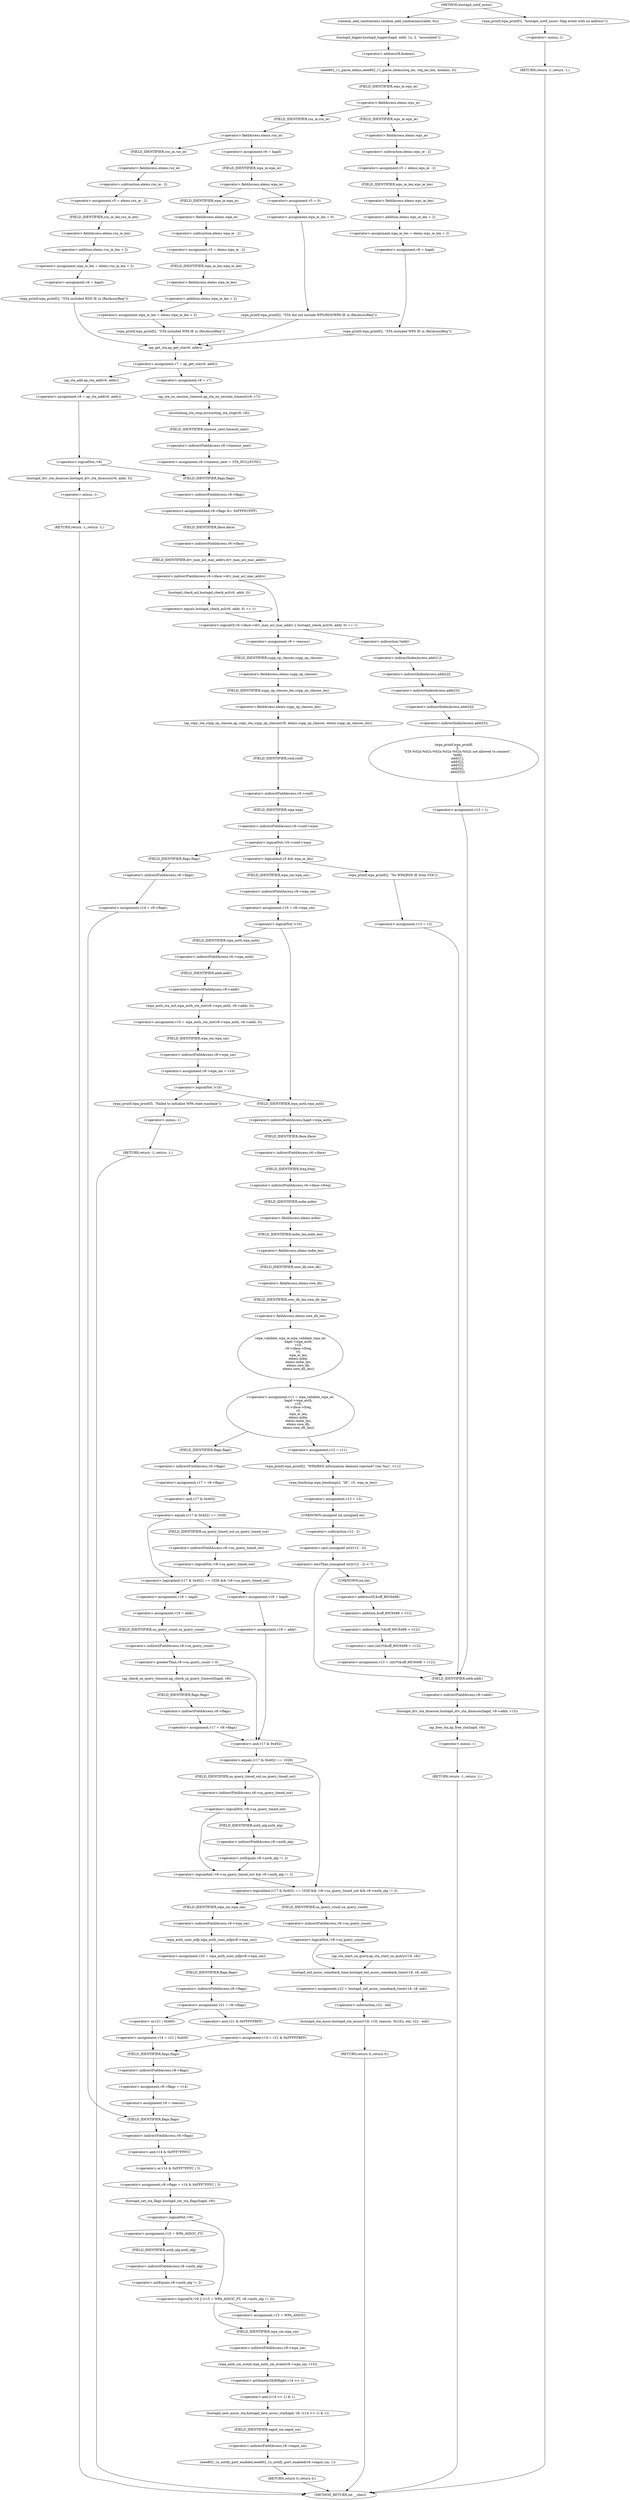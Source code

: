 digraph hostapd_notif_assoc {  
"1000151" [label = "(random_add_randomness,random_add_randomness(addr, 6u))" ]
"1000154" [label = "(hostapd_logger,hostapd_logger(hapd, addr, 1u, 2, \"associated\"))" ]
"1000160" [label = "(ieee802_11_parse_elems,ieee802_11_parse_elems(req_ies, req_ies_len, &elems, 0))" ]
"1000163" [label = "(<operator>.addressOf,&elems)" ]
"1000167" [label = "(<operator>.fieldAccess,elems.wps_ie)" ]
"1000169" [label = "(FIELD_IDENTIFIER,wps_ie,wps_ie)" ]
"1000171" [label = "(<operator>.assignment,v5 = elems.wps_ie - 2)" ]
"1000173" [label = "(<operator>.subtraction,elems.wps_ie - 2)" ]
"1000174" [label = "(<operator>.fieldAccess,elems.wps_ie)" ]
"1000176" [label = "(FIELD_IDENTIFIER,wps_ie,wps_ie)" ]
"1000178" [label = "(<operator>.assignment,wpa_ie_len = elems.wps_ie_len + 2)" ]
"1000180" [label = "(<operator>.addition,elems.wps_ie_len + 2)" ]
"1000181" [label = "(<operator>.fieldAccess,elems.wps_ie_len)" ]
"1000183" [label = "(FIELD_IDENTIFIER,wps_ie_len,wps_ie_len)" ]
"1000185" [label = "(<operator>.assignment,v6 = hapd)" ]
"1000188" [label = "(wpa_printf,wpa_printf(2, \"STA included WPS IE in (Re)AssocReq\"))" ]
"1000193" [label = "(<operator>.fieldAccess,elems.rsn_ie)" ]
"1000195" [label = "(FIELD_IDENTIFIER,rsn_ie,rsn_ie)" ]
"1000197" [label = "(<operator>.assignment,v5 = elems.rsn_ie - 2)" ]
"1000199" [label = "(<operator>.subtraction,elems.rsn_ie - 2)" ]
"1000200" [label = "(<operator>.fieldAccess,elems.rsn_ie)" ]
"1000202" [label = "(FIELD_IDENTIFIER,rsn_ie,rsn_ie)" ]
"1000204" [label = "(<operator>.assignment,wpa_ie_len = elems.rsn_ie_len + 2)" ]
"1000206" [label = "(<operator>.addition,elems.rsn_ie_len + 2)" ]
"1000207" [label = "(<operator>.fieldAccess,elems.rsn_ie_len)" ]
"1000209" [label = "(FIELD_IDENTIFIER,rsn_ie_len,rsn_ie_len)" ]
"1000211" [label = "(<operator>.assignment,v6 = hapd)" ]
"1000214" [label = "(wpa_printf,wpa_printf(2, \"STA included RSN IE in (Re)AssocReq\"))" ]
"1000219" [label = "(<operator>.assignment,v6 = hapd)" ]
"1000223" [label = "(<operator>.fieldAccess,elems.wpa_ie)" ]
"1000225" [label = "(FIELD_IDENTIFIER,wpa_ie,wpa_ie)" ]
"1000227" [label = "(<operator>.assignment,v5 = elems.wpa_ie - 2)" ]
"1000229" [label = "(<operator>.subtraction,elems.wpa_ie - 2)" ]
"1000230" [label = "(<operator>.fieldAccess,elems.wpa_ie)" ]
"1000232" [label = "(FIELD_IDENTIFIER,wpa_ie,wpa_ie)" ]
"1000234" [label = "(<operator>.assignment,wpa_ie_len = elems.wpa_ie_len + 2)" ]
"1000236" [label = "(<operator>.addition,elems.wpa_ie_len + 2)" ]
"1000237" [label = "(<operator>.fieldAccess,elems.wpa_ie_len)" ]
"1000239" [label = "(FIELD_IDENTIFIER,wpa_ie_len,wpa_ie_len)" ]
"1000241" [label = "(wpa_printf,wpa_printf(2, \"STA included WPA IE in (Re)AssocReq\"))" ]
"1000246" [label = "(<operator>.assignment,v5 = 0)" ]
"1000249" [label = "(<operator>.assignment,wpa_ie_len = 0)" ]
"1000252" [label = "(wpa_printf,wpa_printf(2, \"STA did not include WPS/RSN/WPA IE in (Re)AssocReq\"))" ]
"1000255" [label = "(<operator>.assignment,v7 = ap_get_sta(v6, addr))" ]
"1000257" [label = "(ap_get_sta,ap_get_sta(v6, addr))" ]
"1000263" [label = "(<operator>.assignment,v8 = v7)" ]
"1000266" [label = "(ap_sta_no_session_timeout,ap_sta_no_session_timeout(v6, v7))" ]
"1000269" [label = "(accounting_sta_stop,accounting_sta_stop(v6, v8))" ]
"1000272" [label = "(<operator>.assignment,v8->timeout_next = STA_NULLFUNC)" ]
"1000273" [label = "(<operator>.indirectFieldAccess,v8->timeout_next)" ]
"1000275" [label = "(FIELD_IDENTIFIER,timeout_next,timeout_next)" ]
"1000279" [label = "(<operator>.assignment,v8 = ap_sta_add(v6, addr))" ]
"1000281" [label = "(ap_sta_add,ap_sta_add(v6, addr))" ]
"1000285" [label = "(<operator>.logicalNot,!v8)" ]
"1000288" [label = "(hostapd_drv_sta_disassoc,hostapd_drv_sta_disassoc(v6, addr, 5))" ]
"1000292" [label = "(RETURN,return -1;,return -1;)" ]
"1000293" [label = "(<operator>.minus,-1)" ]
"1000295" [label = "(<operators>.assignmentAnd,v8->flags &= 0xFFFECFFF)" ]
"1000296" [label = "(<operator>.indirectFieldAccess,v8->flags)" ]
"1000298" [label = "(FIELD_IDENTIFIER,flags,flags)" ]
"1000301" [label = "(<operator>.logicalOr,v6->iface->drv_max_acl_mac_addrs || hostapd_check_acl(v6, addr, 0) == 1)" ]
"1000302" [label = "(<operator>.indirectFieldAccess,v6->iface->drv_max_acl_mac_addrs)" ]
"1000303" [label = "(<operator>.indirectFieldAccess,v6->iface)" ]
"1000305" [label = "(FIELD_IDENTIFIER,iface,iface)" ]
"1000306" [label = "(FIELD_IDENTIFIER,drv_max_acl_mac_addrs,drv_max_acl_mac_addrs)" ]
"1000307" [label = "(<operator>.equals,hostapd_check_acl(v6, addr, 0) == 1)" ]
"1000308" [label = "(hostapd_check_acl,hostapd_check_acl(v6, addr, 0))" ]
"1000314" [label = "(<operator>.assignment,v9 = reassoc)" ]
"1000317" [label = "(ap_copy_sta_supp_op_classes,ap_copy_sta_supp_op_classes(v8, elems.supp_op_classes, elems.supp_op_classes_len))" ]
"1000319" [label = "(<operator>.fieldAccess,elems.supp_op_classes)" ]
"1000321" [label = "(FIELD_IDENTIFIER,supp_op_classes,supp_op_classes)" ]
"1000322" [label = "(<operator>.fieldAccess,elems.supp_op_classes_len)" ]
"1000324" [label = "(FIELD_IDENTIFIER,supp_op_classes_len,supp_op_classes_len)" ]
"1000326" [label = "(<operator>.logicalNot,!v6->conf->wpa)" ]
"1000327" [label = "(<operator>.indirectFieldAccess,v6->conf->wpa)" ]
"1000328" [label = "(<operator>.indirectFieldAccess,v6->conf)" ]
"1000330" [label = "(FIELD_IDENTIFIER,conf,conf)" ]
"1000331" [label = "(FIELD_IDENTIFIER,wpa,wpa)" ]
"1000333" [label = "(<operator>.assignment,v14 = v8->flags)" ]
"1000335" [label = "(<operator>.indirectFieldAccess,v8->flags)" ]
"1000337" [label = "(FIELD_IDENTIFIER,flags,flags)" ]
"1000340" [label = "(<operator>.logicalAnd,v5 && wpa_ie_len)" ]
"1000344" [label = "(<operator>.assignment,v10 = v8->wpa_sm)" ]
"1000346" [label = "(<operator>.indirectFieldAccess,v8->wpa_sm)" ]
"1000348" [label = "(FIELD_IDENTIFIER,wpa_sm,wpa_sm)" ]
"1000350" [label = "(<operator>.logicalNot,!v10)" ]
"1000353" [label = "(<operator>.assignment,v10 = wpa_auth_sta_init(v6->wpa_auth, v8->addr, 0))" ]
"1000355" [label = "(wpa_auth_sta_init,wpa_auth_sta_init(v6->wpa_auth, v8->addr, 0))" ]
"1000356" [label = "(<operator>.indirectFieldAccess,v6->wpa_auth)" ]
"1000358" [label = "(FIELD_IDENTIFIER,wpa_auth,wpa_auth)" ]
"1000359" [label = "(<operator>.indirectFieldAccess,v8->addr)" ]
"1000361" [label = "(FIELD_IDENTIFIER,addr,addr)" ]
"1000363" [label = "(<operator>.assignment,v8->wpa_sm = v10)" ]
"1000364" [label = "(<operator>.indirectFieldAccess,v8->wpa_sm)" ]
"1000366" [label = "(FIELD_IDENTIFIER,wpa_sm,wpa_sm)" ]
"1000369" [label = "(<operator>.logicalNot,!v10)" ]
"1000372" [label = "(wpa_printf,wpa_printf(5, \"Failed to initialize WPA state machine\"))" ]
"1000375" [label = "(RETURN,return -1;,return -1;)" ]
"1000376" [label = "(<operator>.minus,-1)" ]
"1000378" [label = "(<operator>.assignment,v11 = wpa_validate_wpa_ie(\n                hapd->wpa_auth,\n                v10,\n                v6->iface->freq,\n                v5,\n                wpa_ie_len,\n                elems.mdie,\n                elems.mdie_len,\n                elems.owe_dh,\n                elems.owe_dh_len))" ]
"1000380" [label = "(wpa_validate_wpa_ie,wpa_validate_wpa_ie(\n                hapd->wpa_auth,\n                v10,\n                v6->iface->freq,\n                v5,\n                wpa_ie_len,\n                elems.mdie,\n                elems.mdie_len,\n                elems.owe_dh,\n                elems.owe_dh_len))" ]
"1000381" [label = "(<operator>.indirectFieldAccess,hapd->wpa_auth)" ]
"1000383" [label = "(FIELD_IDENTIFIER,wpa_auth,wpa_auth)" ]
"1000385" [label = "(<operator>.indirectFieldAccess,v6->iface->freq)" ]
"1000386" [label = "(<operator>.indirectFieldAccess,v6->iface)" ]
"1000388" [label = "(FIELD_IDENTIFIER,iface,iface)" ]
"1000389" [label = "(FIELD_IDENTIFIER,freq,freq)" ]
"1000392" [label = "(<operator>.fieldAccess,elems.mdie)" ]
"1000394" [label = "(FIELD_IDENTIFIER,mdie,mdie)" ]
"1000395" [label = "(<operator>.fieldAccess,elems.mdie_len)" ]
"1000397" [label = "(FIELD_IDENTIFIER,mdie_len,mdie_len)" ]
"1000398" [label = "(<operator>.fieldAccess,elems.owe_dh)" ]
"1000400" [label = "(FIELD_IDENTIFIER,owe_dh,owe_dh)" ]
"1000401" [label = "(<operator>.fieldAccess,elems.owe_dh_len)" ]
"1000403" [label = "(FIELD_IDENTIFIER,owe_dh_len,owe_dh_len)" ]
"1000407" [label = "(<operator>.assignment,v12 = v11)" ]
"1000410" [label = "(wpa_printf,wpa_printf(2, \"WPA/RSN information element rejected? (res %u)\", v11))" ]
"1000414" [label = "(wpa_hexdump,wpa_hexdump(2, \"IE\", v5, wpa_ie_len))" ]
"1000419" [label = "(<operator>.assignment,v13 = 13)" ]
"1000423" [label = "(<operator>.lessThan,(unsigned int)(v12 - 2) < 7)" ]
"1000424" [label = "(<operator>.cast,(unsigned int)(v12 - 2))" ]
"1000425" [label = "(UNKNOWN,unsigned int,unsigned int)" ]
"1000426" [label = "(<operator>.subtraction,v12 - 2)" ]
"1000430" [label = "(<operator>.assignment,v13 = (int)*(&off_80C6498 + v12))" ]
"1000432" [label = "(<operator>.cast,(int)*(&off_80C6498 + v12))" ]
"1000433" [label = "(UNKNOWN,int,int)" ]
"1000434" [label = "(<operator>.indirection,*(&off_80C6498 + v12))" ]
"1000435" [label = "(<operator>.addition,&off_80C6498 + v12)" ]
"1000436" [label = "(<operator>.addressOf,&off_80C6498)" ]
"1000440" [label = "(<operator>.assignment,v17 = v8->flags)" ]
"1000442" [label = "(<operator>.indirectFieldAccess,v8->flags)" ]
"1000444" [label = "(FIELD_IDENTIFIER,flags,flags)" ]
"1000446" [label = "(<operator>.logicalAnd,(v17 & 0x402) == 1026 && !v8->sa_query_timed_out)" ]
"1000447" [label = "(<operator>.equals,(v17 & 0x402) == 1026)" ]
"1000448" [label = "(<operator>.and,v17 & 0x402)" ]
"1000452" [label = "(<operator>.logicalNot,!v8->sa_query_timed_out)" ]
"1000453" [label = "(<operator>.indirectFieldAccess,v8->sa_query_timed_out)" ]
"1000455" [label = "(FIELD_IDENTIFIER,sa_query_timed_out,sa_query_timed_out)" ]
"1000457" [label = "(<operator>.assignment,v18 = hapd)" ]
"1000460" [label = "(<operator>.assignment,v19 = addr)" ]
"1000464" [label = "(<operator>.greaterThan,v8->sa_query_count > 0)" ]
"1000465" [label = "(<operator>.indirectFieldAccess,v8->sa_query_count)" ]
"1000467" [label = "(FIELD_IDENTIFIER,sa_query_count,sa_query_count)" ]
"1000470" [label = "(ap_check_sa_query_timeout,ap_check_sa_query_timeout(hapd, v8))" ]
"1000473" [label = "(<operator>.assignment,v17 = v8->flags)" ]
"1000475" [label = "(<operator>.indirectFieldAccess,v8->flags)" ]
"1000477" [label = "(FIELD_IDENTIFIER,flags,flags)" ]
"1000480" [label = "(<operator>.assignment,v18 = hapd)" ]
"1000483" [label = "(<operator>.assignment,v19 = addr)" ]
"1000487" [label = "(<operator>.logicalAnd,(v17 & 0x402) == 1026 && !v8->sa_query_timed_out && v8->auth_alg != 2)" ]
"1000488" [label = "(<operator>.equals,(v17 & 0x402) == 1026)" ]
"1000489" [label = "(<operator>.and,v17 & 0x402)" ]
"1000493" [label = "(<operator>.logicalAnd,!v8->sa_query_timed_out && v8->auth_alg != 2)" ]
"1000494" [label = "(<operator>.logicalNot,!v8->sa_query_timed_out)" ]
"1000495" [label = "(<operator>.indirectFieldAccess,v8->sa_query_timed_out)" ]
"1000497" [label = "(FIELD_IDENTIFIER,sa_query_timed_out,sa_query_timed_out)" ]
"1000498" [label = "(<operator>.notEquals,v8->auth_alg != 2)" ]
"1000499" [label = "(<operator>.indirectFieldAccess,v8->auth_alg)" ]
"1000501" [label = "(FIELD_IDENTIFIER,auth_alg,auth_alg)" ]
"1000505" [label = "(<operator>.logicalNot,!v8->sa_query_count)" ]
"1000506" [label = "(<operator>.indirectFieldAccess,v8->sa_query_count)" ]
"1000508" [label = "(FIELD_IDENTIFIER,sa_query_count,sa_query_count)" ]
"1000509" [label = "(ap_sta_start_sa_query,ap_sta_start_sa_query(v18, v8))" ]
"1000512" [label = "(<operator>.assignment,v22 = hostapd_eid_assoc_comeback_time(v18, v8, eid))" ]
"1000514" [label = "(hostapd_eid_assoc_comeback_time,hostapd_eid_assoc_comeback_time(v18, v8, eid))" ]
"1000518" [label = "(hostapd_sta_assoc,hostapd_sta_assoc(v18, v19, reassoc, 0x1Eu, eid, v22 - eid))" ]
"1000524" [label = "(<operator>.subtraction,v22 - eid)" ]
"1000527" [label = "(RETURN,return 0;,return 0;)" ]
"1000529" [label = "(<operator>.assignment,v20 = wpa_auth_uses_mfp(v8->wpa_sm))" ]
"1000531" [label = "(wpa_auth_uses_mfp,wpa_auth_uses_mfp(v8->wpa_sm))" ]
"1000532" [label = "(<operator>.indirectFieldAccess,v8->wpa_sm)" ]
"1000534" [label = "(FIELD_IDENTIFIER,wpa_sm,wpa_sm)" ]
"1000535" [label = "(<operator>.assignment,v21 = v8->flags)" ]
"1000537" [label = "(<operator>.indirectFieldAccess,v8->flags)" ]
"1000539" [label = "(FIELD_IDENTIFIER,flags,flags)" ]
"1000542" [label = "(<operator>.assignment,v14 = v21 | 0x400)" ]
"1000544" [label = "(<operator>.or,v21 | 0x400)" ]
"1000548" [label = "(<operator>.assignment,v14 = v21 & 0xFFFFFBFF)" ]
"1000550" [label = "(<operator>.and,v21 & 0xFFFFFBFF)" ]
"1000553" [label = "(<operator>.assignment,v8->flags = v14)" ]
"1000554" [label = "(<operator>.indirectFieldAccess,v8->flags)" ]
"1000556" [label = "(FIELD_IDENTIFIER,flags,flags)" ]
"1000558" [label = "(<operator>.assignment,v9 = reassoc)" ]
"1000562" [label = "(<operator>.assignment,v8->flags = v14 & 0xFFF7FFFC | 3)" ]
"1000563" [label = "(<operator>.indirectFieldAccess,v8->flags)" ]
"1000565" [label = "(FIELD_IDENTIFIER,flags,flags)" ]
"1000566" [label = "(<operator>.or,v14 & 0xFFF7FFFC | 3)" ]
"1000567" [label = "(<operator>.and,v14 & 0xFFF7FFFC)" ]
"1000571" [label = "(hostapd_set_sta_flags,hostapd_set_sta_flags(hapd, v8))" ]
"1000575" [label = "(<operator>.logicalOr,!v9 || (v15 = WPA_ASSOC_FT, v8->auth_alg != 2))" ]
"1000576" [label = "(<operator>.logicalNot,!v9)" ]
"1000579" [label = "(<operator>.assignment,v15 = WPA_ASSOC_FT)" ]
"1000582" [label = "(<operator>.notEquals,v8->auth_alg != 2)" ]
"1000583" [label = "(<operator>.indirectFieldAccess,v8->auth_alg)" ]
"1000585" [label = "(FIELD_IDENTIFIER,auth_alg,auth_alg)" ]
"1000587" [label = "(<operator>.assignment,v15 = WPA_ASSOC)" ]
"1000590" [label = "(wpa_auth_sm_event,wpa_auth_sm_event(v8->wpa_sm, v15))" ]
"1000591" [label = "(<operator>.indirectFieldAccess,v8->wpa_sm)" ]
"1000593" [label = "(FIELD_IDENTIFIER,wpa_sm,wpa_sm)" ]
"1000595" [label = "(hostapd_new_assoc_sta,hostapd_new_assoc_sta(hapd, v8, (v14 >> 1) & 1))" ]
"1000598" [label = "(<operator>.and,(v14 >> 1) & 1)" ]
"1000599" [label = "(<operator>.arithmeticShiftRight,v14 >> 1)" ]
"1000603" [label = "(ieee802_1x_notify_port_enabled,ieee802_1x_notify_port_enabled(v8->eapol_sm, 1))" ]
"1000604" [label = "(<operator>.indirectFieldAccess,v8->eapol_sm)" ]
"1000606" [label = "(FIELD_IDENTIFIER,eapol_sm,eapol_sm)" ]
"1000608" [label = "(RETURN,return 0;,return 0;)" ]
"1000610" [label = "(wpa_printf,wpa_printf(2, \"No WPA/RSN IE from STA\"))" ]
"1000613" [label = "(<operator>.assignment,v13 = 13)" ]
"1000618" [label = "(wpa_printf,wpa_printf(\n        3,\n        \"STA %02x:%02x:%02x:%02x:%02x:%02x not allowed to connect\",\n        *addr,\n        addr[1],\n        addr[2],\n        addr[3],\n        addr[4],\n        addr[5]))" ]
"1000621" [label = "(<operator>.indirection,*addr)" ]
"1000623" [label = "(<operator>.indirectIndexAccess,addr[1])" ]
"1000626" [label = "(<operator>.indirectIndexAccess,addr[2])" ]
"1000629" [label = "(<operator>.indirectIndexAccess,addr[3])" ]
"1000632" [label = "(<operator>.indirectIndexAccess,addr[4])" ]
"1000635" [label = "(<operator>.indirectIndexAccess,addr[5])" ]
"1000638" [label = "(<operator>.assignment,v13 = 1)" ]
"1000642" [label = "(hostapd_drv_sta_disassoc,hostapd_drv_sta_disassoc(hapd, v8->addr, v13))" ]
"1000644" [label = "(<operator>.indirectFieldAccess,v8->addr)" ]
"1000646" [label = "(FIELD_IDENTIFIER,addr,addr)" ]
"1000648" [label = "(ap_free_sta,ap_free_sta(hapd, v8))" ]
"1000651" [label = "(RETURN,return -1;,return -1;)" ]
"1000652" [label = "(<operator>.minus,-1)" ]
"1000654" [label = "(wpa_printf,wpa_printf(2, \"hostapd_notif_assoc: Skip event with no address\"))" ]
"1000657" [label = "(RETURN,return -1;,return -1;)" ]
"1000658" [label = "(<operator>.minus,-1)" ]
"1000121" [label = "(METHOD,hostapd_notif_assoc)" ]
"1000660" [label = "(METHOD_RETURN,int __cdecl)" ]
  "1000151" -> "1000154" 
  "1000154" -> "1000163" 
  "1000160" -> "1000169" 
  "1000163" -> "1000160" 
  "1000167" -> "1000176" 
  "1000167" -> "1000195" 
  "1000169" -> "1000167" 
  "1000171" -> "1000183" 
  "1000173" -> "1000171" 
  "1000174" -> "1000173" 
  "1000176" -> "1000174" 
  "1000178" -> "1000185" 
  "1000180" -> "1000178" 
  "1000181" -> "1000180" 
  "1000183" -> "1000181" 
  "1000185" -> "1000188" 
  "1000188" -> "1000257" 
  "1000193" -> "1000202" 
  "1000193" -> "1000219" 
  "1000195" -> "1000193" 
  "1000197" -> "1000209" 
  "1000199" -> "1000197" 
  "1000200" -> "1000199" 
  "1000202" -> "1000200" 
  "1000204" -> "1000211" 
  "1000206" -> "1000204" 
  "1000207" -> "1000206" 
  "1000209" -> "1000207" 
  "1000211" -> "1000214" 
  "1000214" -> "1000257" 
  "1000219" -> "1000225" 
  "1000223" -> "1000232" 
  "1000223" -> "1000246" 
  "1000225" -> "1000223" 
  "1000227" -> "1000239" 
  "1000229" -> "1000227" 
  "1000230" -> "1000229" 
  "1000232" -> "1000230" 
  "1000234" -> "1000241" 
  "1000236" -> "1000234" 
  "1000237" -> "1000236" 
  "1000239" -> "1000237" 
  "1000241" -> "1000257" 
  "1000246" -> "1000249" 
  "1000249" -> "1000252" 
  "1000252" -> "1000257" 
  "1000255" -> "1000263" 
  "1000255" -> "1000281" 
  "1000257" -> "1000255" 
  "1000263" -> "1000266" 
  "1000266" -> "1000269" 
  "1000269" -> "1000275" 
  "1000272" -> "1000298" 
  "1000273" -> "1000272" 
  "1000275" -> "1000273" 
  "1000279" -> "1000285" 
  "1000281" -> "1000279" 
  "1000285" -> "1000288" 
  "1000285" -> "1000298" 
  "1000288" -> "1000293" 
  "1000292" -> "1000660" 
  "1000293" -> "1000292" 
  "1000295" -> "1000305" 
  "1000296" -> "1000295" 
  "1000298" -> "1000296" 
  "1000301" -> "1000314" 
  "1000301" -> "1000621" 
  "1000302" -> "1000301" 
  "1000302" -> "1000308" 
  "1000303" -> "1000306" 
  "1000305" -> "1000303" 
  "1000306" -> "1000302" 
  "1000307" -> "1000301" 
  "1000308" -> "1000307" 
  "1000314" -> "1000321" 
  "1000317" -> "1000330" 
  "1000319" -> "1000324" 
  "1000321" -> "1000319" 
  "1000322" -> "1000317" 
  "1000324" -> "1000322" 
  "1000326" -> "1000337" 
  "1000326" -> "1000340" 
  "1000326" -> "1000340" 
  "1000327" -> "1000326" 
  "1000328" -> "1000331" 
  "1000330" -> "1000328" 
  "1000331" -> "1000327" 
  "1000333" -> "1000565" 
  "1000335" -> "1000333" 
  "1000337" -> "1000335" 
  "1000340" -> "1000348" 
  "1000340" -> "1000610" 
  "1000344" -> "1000350" 
  "1000346" -> "1000344" 
  "1000348" -> "1000346" 
  "1000350" -> "1000358" 
  "1000350" -> "1000383" 
  "1000353" -> "1000366" 
  "1000355" -> "1000353" 
  "1000356" -> "1000361" 
  "1000358" -> "1000356" 
  "1000359" -> "1000355" 
  "1000361" -> "1000359" 
  "1000363" -> "1000369" 
  "1000364" -> "1000363" 
  "1000366" -> "1000364" 
  "1000369" -> "1000372" 
  "1000369" -> "1000383" 
  "1000372" -> "1000376" 
  "1000375" -> "1000660" 
  "1000376" -> "1000375" 
  "1000378" -> "1000407" 
  "1000378" -> "1000444" 
  "1000380" -> "1000378" 
  "1000381" -> "1000388" 
  "1000383" -> "1000381" 
  "1000385" -> "1000394" 
  "1000386" -> "1000389" 
  "1000388" -> "1000386" 
  "1000389" -> "1000385" 
  "1000392" -> "1000397" 
  "1000394" -> "1000392" 
  "1000395" -> "1000400" 
  "1000397" -> "1000395" 
  "1000398" -> "1000403" 
  "1000400" -> "1000398" 
  "1000401" -> "1000380" 
  "1000403" -> "1000401" 
  "1000407" -> "1000410" 
  "1000410" -> "1000414" 
  "1000414" -> "1000419" 
  "1000419" -> "1000425" 
  "1000423" -> "1000433" 
  "1000423" -> "1000646" 
  "1000424" -> "1000423" 
  "1000425" -> "1000426" 
  "1000426" -> "1000424" 
  "1000430" -> "1000646" 
  "1000432" -> "1000430" 
  "1000433" -> "1000436" 
  "1000434" -> "1000432" 
  "1000435" -> "1000434" 
  "1000436" -> "1000435" 
  "1000440" -> "1000448" 
  "1000442" -> "1000440" 
  "1000444" -> "1000442" 
  "1000446" -> "1000457" 
  "1000446" -> "1000480" 
  "1000447" -> "1000446" 
  "1000447" -> "1000455" 
  "1000448" -> "1000447" 
  "1000452" -> "1000446" 
  "1000453" -> "1000452" 
  "1000455" -> "1000453" 
  "1000457" -> "1000460" 
  "1000460" -> "1000467" 
  "1000464" -> "1000470" 
  "1000464" -> "1000489" 
  "1000465" -> "1000464" 
  "1000467" -> "1000465" 
  "1000470" -> "1000477" 
  "1000473" -> "1000489" 
  "1000475" -> "1000473" 
  "1000477" -> "1000475" 
  "1000480" -> "1000483" 
  "1000483" -> "1000489" 
  "1000487" -> "1000508" 
  "1000487" -> "1000534" 
  "1000488" -> "1000487" 
  "1000488" -> "1000497" 
  "1000489" -> "1000488" 
  "1000493" -> "1000487" 
  "1000494" -> "1000493" 
  "1000494" -> "1000501" 
  "1000495" -> "1000494" 
  "1000497" -> "1000495" 
  "1000498" -> "1000493" 
  "1000499" -> "1000498" 
  "1000501" -> "1000499" 
  "1000505" -> "1000509" 
  "1000505" -> "1000514" 
  "1000506" -> "1000505" 
  "1000508" -> "1000506" 
  "1000509" -> "1000514" 
  "1000512" -> "1000524" 
  "1000514" -> "1000512" 
  "1000518" -> "1000527" 
  "1000524" -> "1000518" 
  "1000527" -> "1000660" 
  "1000529" -> "1000539" 
  "1000531" -> "1000529" 
  "1000532" -> "1000531" 
  "1000534" -> "1000532" 
  "1000535" -> "1000544" 
  "1000535" -> "1000550" 
  "1000537" -> "1000535" 
  "1000539" -> "1000537" 
  "1000542" -> "1000556" 
  "1000544" -> "1000542" 
  "1000548" -> "1000556" 
  "1000550" -> "1000548" 
  "1000553" -> "1000558" 
  "1000554" -> "1000553" 
  "1000556" -> "1000554" 
  "1000558" -> "1000565" 
  "1000562" -> "1000571" 
  "1000563" -> "1000567" 
  "1000565" -> "1000563" 
  "1000566" -> "1000562" 
  "1000567" -> "1000566" 
  "1000571" -> "1000576" 
  "1000575" -> "1000587" 
  "1000575" -> "1000593" 
  "1000576" -> "1000575" 
  "1000576" -> "1000579" 
  "1000579" -> "1000585" 
  "1000582" -> "1000575" 
  "1000583" -> "1000582" 
  "1000585" -> "1000583" 
  "1000587" -> "1000593" 
  "1000590" -> "1000599" 
  "1000591" -> "1000590" 
  "1000593" -> "1000591" 
  "1000595" -> "1000606" 
  "1000598" -> "1000595" 
  "1000599" -> "1000598" 
  "1000603" -> "1000608" 
  "1000604" -> "1000603" 
  "1000606" -> "1000604" 
  "1000608" -> "1000660" 
  "1000610" -> "1000613" 
  "1000613" -> "1000646" 
  "1000618" -> "1000638" 
  "1000621" -> "1000623" 
  "1000623" -> "1000626" 
  "1000626" -> "1000629" 
  "1000629" -> "1000632" 
  "1000632" -> "1000635" 
  "1000635" -> "1000618" 
  "1000638" -> "1000646" 
  "1000642" -> "1000648" 
  "1000644" -> "1000642" 
  "1000646" -> "1000644" 
  "1000648" -> "1000652" 
  "1000651" -> "1000660" 
  "1000652" -> "1000651" 
  "1000654" -> "1000658" 
  "1000657" -> "1000660" 
  "1000658" -> "1000657" 
  "1000121" -> "1000151" 
  "1000121" -> "1000654" 
}
